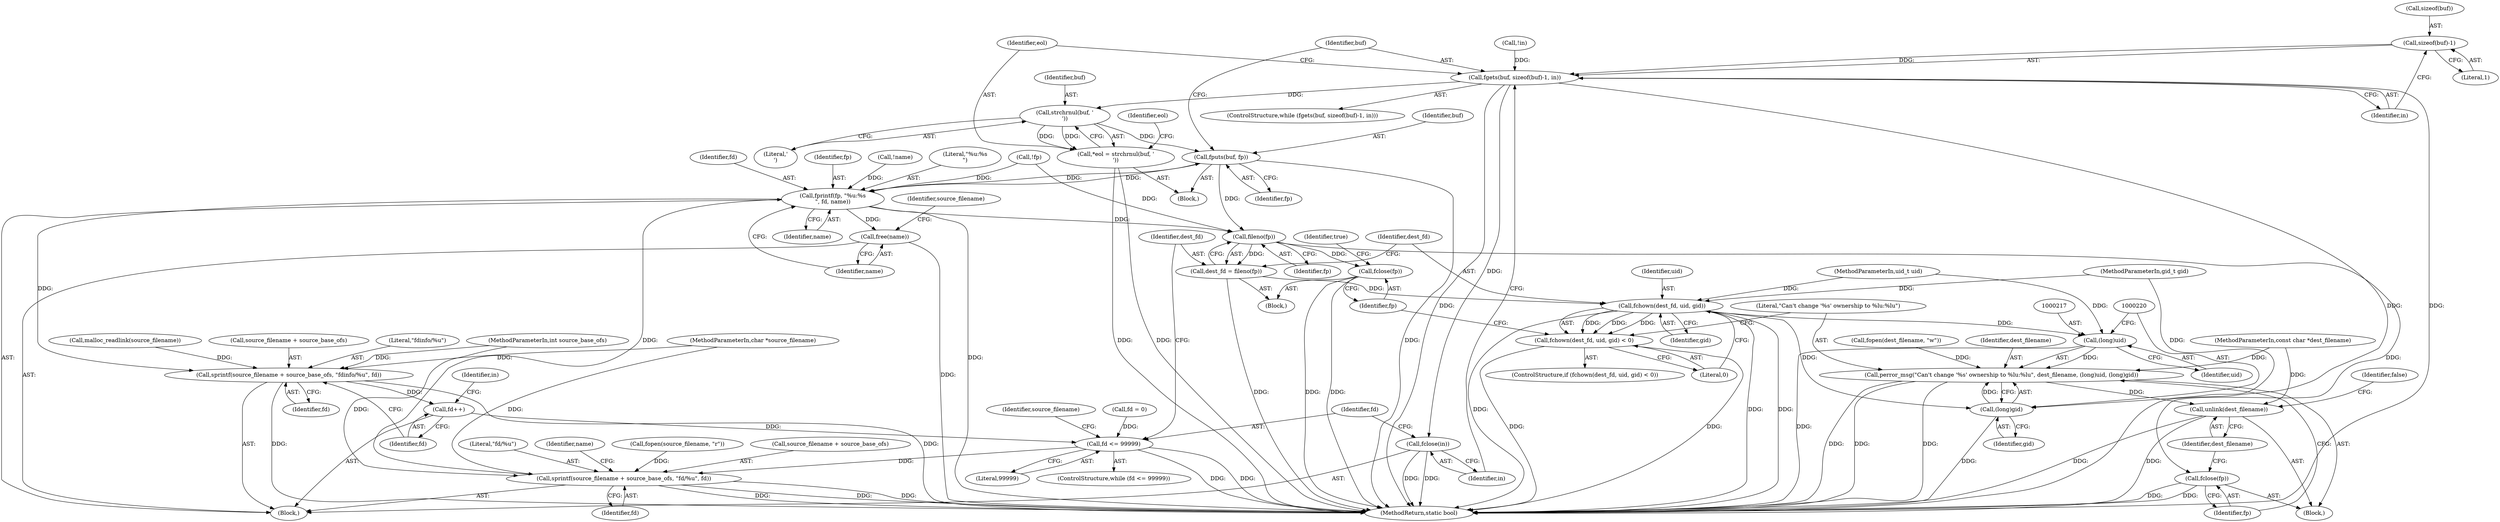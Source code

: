 digraph "0_abrt_80408e9e24a1c10f85fd969e1853e0f192157f92@API" {
"1000173" [label="(Call,sizeof(buf)-1)"];
"1000171" [label="(Call,fgets(buf, sizeof(buf)-1, in))"];
"1000182" [label="(Call,strchrnul(buf, '\n'))"];
"1000180" [label="(Call,*eol = strchrnul(buf, '\n'))"];
"1000195" [label="(Call,fputs(buf, fp))"];
"1000144" [label="(Call,fprintf(fp, \"%u:%s\n\", fd, name))"];
"1000149" [label="(Call,free(name))"];
"1000151" [label="(Call,sprintf(source_filename + source_base_ofs, \"fdinfo/%u\", fd))"];
"1000157" [label="(Call,fd++)"];
"1000125" [label="(Call,fd <= 99999)"];
"1000129" [label="(Call,sprintf(source_filename + source_base_ofs, \"fd/%u\", fd))"];
"1000203" [label="(Call,fileno(fp))"];
"1000201" [label="(Call,dest_fd = fileno(fp))"];
"1000207" [label="(Call,fchown(dest_fd, uid, gid))"];
"1000206" [label="(Call,fchown(dest_fd, uid, gid) < 0)"];
"1000216" [label="(Call,(long)uid)"];
"1000213" [label="(Call,perror_msg(\"Can't change '%s' ownership to %lu:%lu\", dest_filename, (long)uid, (long)gid))"];
"1000224" [label="(Call,unlink(dest_filename))"];
"1000219" [label="(Call,(long)gid)"];
"1000222" [label="(Call,fclose(fp))"];
"1000228" [label="(Call,fclose(fp))"];
"1000198" [label="(Call,fclose(in))"];
"1000224" [label="(Call,unlink(dest_filename))"];
"1000133" [label="(Literal,\"fd/%u\")"];
"1000204" [label="(Identifier,fp)"];
"1000227" [label="(Identifier,false)"];
"1000124" [label="(ControlStructure,while (fd <= 99999))"];
"1000177" [label="(Identifier,in)"];
"1000137" [label="(Identifier,name)"];
"1000134" [label="(Identifier,fd)"];
"1000203" [label="(Call,fileno(fp))"];
"1000166" [label="(Call,!in)"];
"1000187" [label="(Identifier,eol)"];
"1000129" [label="(Call,sprintf(source_filename + source_base_ofs, \"fd/%u\", fd))"];
"1000183" [label="(Identifier,buf)"];
"1000127" [label="(Literal,99999)"];
"1000201" [label="(Call,dest_fd = fileno(fp))"];
"1000213" [label="(Call,perror_msg(\"Can't change '%s' ownership to %lu:%lu\", dest_filename, (long)uid, (long)gid))"];
"1000180" [label="(Call,*eol = strchrnul(buf, '\n'))"];
"1000225" [label="(Identifier,dest_filename)"];
"1000172" [label="(Identifier,buf)"];
"1000181" [label="(Identifier,eol)"];
"1000131" [label="(Identifier,source_filename)"];
"1000222" [label="(Call,fclose(fp))"];
"1000199" [label="(Identifier,in)"];
"1000209" [label="(Identifier,uid)"];
"1000173" [label="(Call,sizeof(buf)-1)"];
"1000116" [label="(Call,!fp)"];
"1000152" [label="(Call,source_filename + source_base_ofs)"];
"1000212" [label="(Block,)"];
"1000198" [label="(Call,fclose(in))"];
"1000105" [label="(MethodParameterIn,int source_base_ofs)"];
"1000162" [label="(Call,fopen(source_filename, \"r\"))"];
"1000138" [label="(Call,malloc_readlink(source_filename))"];
"1000157" [label="(Call,fd++)"];
"1000144" [label="(Call,fprintf(fp, \"%u:%s\n\", fd, name))"];
"1000229" [label="(Identifier,fp)"];
"1000107" [label="(MethodParameterIn,gid_t gid)"];
"1000148" [label="(Identifier,name)"];
"1000228" [label="(Call,fclose(fp))"];
"1000153" [label="(Identifier,source_filename)"];
"1000232" [label="(MethodReturn,static bool)"];
"1000216" [label="(Call,(long)uid)"];
"1000104" [label="(MethodParameterIn,char *source_filename)"];
"1000151" [label="(Call,sprintf(source_filename + source_base_ofs, \"fdinfo/%u\", fd))"];
"1000161" [label="(Identifier,in)"];
"1000141" [label="(Call,!name)"];
"1000184" [label="(Literal,'\n')"];
"1000195" [label="(Call,fputs(buf, fp))"];
"1000155" [label="(Literal,\"fdinfo/%u\")"];
"1000211" [label="(Literal,0)"];
"1000108" [label="(Block,)"];
"1000197" [label="(Identifier,fp)"];
"1000126" [label="(Identifier,fd)"];
"1000176" [label="(Literal,1)"];
"1000170" [label="(ControlStructure,while (fgets(buf, sizeof(buf)-1, in)))"];
"1000146" [label="(Literal,\"%u:%s\n\")"];
"1000121" [label="(Call,fd = 0)"];
"1000112" [label="(Call,fopen(dest_filename, \"w\"))"];
"1000158" [label="(Identifier,fd)"];
"1000196" [label="(Identifier,buf)"];
"1000149" [label="(Call,free(name))"];
"1000223" [label="(Identifier,fp)"];
"1000147" [label="(Identifier,fd)"];
"1000207" [label="(Call,fchown(dest_fd, uid, gid))"];
"1000156" [label="(Identifier,fd)"];
"1000128" [label="(Block,)"];
"1000150" [label="(Identifier,name)"];
"1000218" [label="(Identifier,uid)"];
"1000210" [label="(Identifier,gid)"];
"1000125" [label="(Call,fd <= 99999)"];
"1000182" [label="(Call,strchrnul(buf, '\n'))"];
"1000174" [label="(Call,sizeof(buf))"];
"1000219" [label="(Call,(long)gid)"];
"1000145" [label="(Identifier,fp)"];
"1000171" [label="(Call,fgets(buf, sizeof(buf)-1, in))"];
"1000214" [label="(Literal,\"Can't change '%s' ownership to %lu:%lu\")"];
"1000178" [label="(Block,)"];
"1000130" [label="(Call,source_filename + source_base_ofs)"];
"1000205" [label="(ControlStructure,if (fchown(dest_fd, uid, gid) < 0))"];
"1000103" [label="(MethodParameterIn,const char *dest_filename)"];
"1000106" [label="(MethodParameterIn,uid_t uid)"];
"1000221" [label="(Identifier,gid)"];
"1000231" [label="(Identifier,true)"];
"1000215" [label="(Identifier,dest_filename)"];
"1000206" [label="(Call,fchown(dest_fd, uid, gid) < 0)"];
"1000208" [label="(Identifier,dest_fd)"];
"1000202" [label="(Identifier,dest_fd)"];
"1000173" -> "1000171"  [label="AST: "];
"1000173" -> "1000176"  [label="CFG: "];
"1000174" -> "1000173"  [label="AST: "];
"1000176" -> "1000173"  [label="AST: "];
"1000177" -> "1000173"  [label="CFG: "];
"1000173" -> "1000171"  [label="DDG: "];
"1000171" -> "1000170"  [label="AST: "];
"1000171" -> "1000177"  [label="CFG: "];
"1000172" -> "1000171"  [label="AST: "];
"1000177" -> "1000171"  [label="AST: "];
"1000181" -> "1000171"  [label="CFG: "];
"1000199" -> "1000171"  [label="CFG: "];
"1000171" -> "1000232"  [label="DDG: "];
"1000171" -> "1000232"  [label="DDG: "];
"1000171" -> "1000232"  [label="DDG: "];
"1000166" -> "1000171"  [label="DDG: "];
"1000171" -> "1000182"  [label="DDG: "];
"1000171" -> "1000198"  [label="DDG: "];
"1000182" -> "1000180"  [label="AST: "];
"1000182" -> "1000184"  [label="CFG: "];
"1000183" -> "1000182"  [label="AST: "];
"1000184" -> "1000182"  [label="AST: "];
"1000180" -> "1000182"  [label="CFG: "];
"1000182" -> "1000180"  [label="DDG: "];
"1000182" -> "1000180"  [label="DDG: "];
"1000182" -> "1000195"  [label="DDG: "];
"1000180" -> "1000178"  [label="AST: "];
"1000181" -> "1000180"  [label="AST: "];
"1000187" -> "1000180"  [label="CFG: "];
"1000180" -> "1000232"  [label="DDG: "];
"1000180" -> "1000232"  [label="DDG: "];
"1000195" -> "1000178"  [label="AST: "];
"1000195" -> "1000197"  [label="CFG: "];
"1000196" -> "1000195"  [label="AST: "];
"1000197" -> "1000195"  [label="AST: "];
"1000172" -> "1000195"  [label="CFG: "];
"1000195" -> "1000232"  [label="DDG: "];
"1000195" -> "1000144"  [label="DDG: "];
"1000144" -> "1000195"  [label="DDG: "];
"1000195" -> "1000203"  [label="DDG: "];
"1000144" -> "1000128"  [label="AST: "];
"1000144" -> "1000148"  [label="CFG: "];
"1000145" -> "1000144"  [label="AST: "];
"1000146" -> "1000144"  [label="AST: "];
"1000147" -> "1000144"  [label="AST: "];
"1000148" -> "1000144"  [label="AST: "];
"1000150" -> "1000144"  [label="CFG: "];
"1000144" -> "1000232"  [label="DDG: "];
"1000116" -> "1000144"  [label="DDG: "];
"1000129" -> "1000144"  [label="DDG: "];
"1000141" -> "1000144"  [label="DDG: "];
"1000144" -> "1000149"  [label="DDG: "];
"1000144" -> "1000151"  [label="DDG: "];
"1000144" -> "1000203"  [label="DDG: "];
"1000149" -> "1000128"  [label="AST: "];
"1000149" -> "1000150"  [label="CFG: "];
"1000150" -> "1000149"  [label="AST: "];
"1000153" -> "1000149"  [label="CFG: "];
"1000149" -> "1000232"  [label="DDG: "];
"1000151" -> "1000128"  [label="AST: "];
"1000151" -> "1000156"  [label="CFG: "];
"1000152" -> "1000151"  [label="AST: "];
"1000155" -> "1000151"  [label="AST: "];
"1000156" -> "1000151"  [label="AST: "];
"1000158" -> "1000151"  [label="CFG: "];
"1000151" -> "1000232"  [label="DDG: "];
"1000151" -> "1000232"  [label="DDG: "];
"1000138" -> "1000151"  [label="DDG: "];
"1000104" -> "1000151"  [label="DDG: "];
"1000105" -> "1000151"  [label="DDG: "];
"1000151" -> "1000157"  [label="DDG: "];
"1000157" -> "1000128"  [label="AST: "];
"1000157" -> "1000158"  [label="CFG: "];
"1000158" -> "1000157"  [label="AST: "];
"1000161" -> "1000157"  [label="CFG: "];
"1000157" -> "1000125"  [label="DDG: "];
"1000125" -> "1000124"  [label="AST: "];
"1000125" -> "1000127"  [label="CFG: "];
"1000126" -> "1000125"  [label="AST: "];
"1000127" -> "1000125"  [label="AST: "];
"1000131" -> "1000125"  [label="CFG: "];
"1000202" -> "1000125"  [label="CFG: "];
"1000125" -> "1000232"  [label="DDG: "];
"1000125" -> "1000232"  [label="DDG: "];
"1000121" -> "1000125"  [label="DDG: "];
"1000125" -> "1000129"  [label="DDG: "];
"1000129" -> "1000128"  [label="AST: "];
"1000129" -> "1000134"  [label="CFG: "];
"1000130" -> "1000129"  [label="AST: "];
"1000133" -> "1000129"  [label="AST: "];
"1000134" -> "1000129"  [label="AST: "];
"1000137" -> "1000129"  [label="CFG: "];
"1000129" -> "1000232"  [label="DDG: "];
"1000129" -> "1000232"  [label="DDG: "];
"1000129" -> "1000232"  [label="DDG: "];
"1000162" -> "1000129"  [label="DDG: "];
"1000104" -> "1000129"  [label="DDG: "];
"1000105" -> "1000129"  [label="DDG: "];
"1000203" -> "1000201"  [label="AST: "];
"1000203" -> "1000204"  [label="CFG: "];
"1000204" -> "1000203"  [label="AST: "];
"1000201" -> "1000203"  [label="CFG: "];
"1000203" -> "1000201"  [label="DDG: "];
"1000116" -> "1000203"  [label="DDG: "];
"1000203" -> "1000222"  [label="DDG: "];
"1000203" -> "1000228"  [label="DDG: "];
"1000201" -> "1000108"  [label="AST: "];
"1000202" -> "1000201"  [label="AST: "];
"1000208" -> "1000201"  [label="CFG: "];
"1000201" -> "1000232"  [label="DDG: "];
"1000201" -> "1000207"  [label="DDG: "];
"1000207" -> "1000206"  [label="AST: "];
"1000207" -> "1000210"  [label="CFG: "];
"1000208" -> "1000207"  [label="AST: "];
"1000209" -> "1000207"  [label="AST: "];
"1000210" -> "1000207"  [label="AST: "];
"1000211" -> "1000207"  [label="CFG: "];
"1000207" -> "1000232"  [label="DDG: "];
"1000207" -> "1000232"  [label="DDG: "];
"1000207" -> "1000232"  [label="DDG: "];
"1000207" -> "1000206"  [label="DDG: "];
"1000207" -> "1000206"  [label="DDG: "];
"1000207" -> "1000206"  [label="DDG: "];
"1000106" -> "1000207"  [label="DDG: "];
"1000107" -> "1000207"  [label="DDG: "];
"1000207" -> "1000216"  [label="DDG: "];
"1000207" -> "1000219"  [label="DDG: "];
"1000206" -> "1000205"  [label="AST: "];
"1000206" -> "1000211"  [label="CFG: "];
"1000211" -> "1000206"  [label="AST: "];
"1000214" -> "1000206"  [label="CFG: "];
"1000229" -> "1000206"  [label="CFG: "];
"1000206" -> "1000232"  [label="DDG: "];
"1000206" -> "1000232"  [label="DDG: "];
"1000216" -> "1000213"  [label="AST: "];
"1000216" -> "1000218"  [label="CFG: "];
"1000217" -> "1000216"  [label="AST: "];
"1000218" -> "1000216"  [label="AST: "];
"1000220" -> "1000216"  [label="CFG: "];
"1000216" -> "1000232"  [label="DDG: "];
"1000216" -> "1000213"  [label="DDG: "];
"1000106" -> "1000216"  [label="DDG: "];
"1000213" -> "1000212"  [label="AST: "];
"1000213" -> "1000219"  [label="CFG: "];
"1000214" -> "1000213"  [label="AST: "];
"1000215" -> "1000213"  [label="AST: "];
"1000219" -> "1000213"  [label="AST: "];
"1000223" -> "1000213"  [label="CFG: "];
"1000213" -> "1000232"  [label="DDG: "];
"1000213" -> "1000232"  [label="DDG: "];
"1000213" -> "1000232"  [label="DDG: "];
"1000112" -> "1000213"  [label="DDG: "];
"1000103" -> "1000213"  [label="DDG: "];
"1000219" -> "1000213"  [label="DDG: "];
"1000213" -> "1000224"  [label="DDG: "];
"1000224" -> "1000212"  [label="AST: "];
"1000224" -> "1000225"  [label="CFG: "];
"1000225" -> "1000224"  [label="AST: "];
"1000227" -> "1000224"  [label="CFG: "];
"1000224" -> "1000232"  [label="DDG: "];
"1000224" -> "1000232"  [label="DDG: "];
"1000103" -> "1000224"  [label="DDG: "];
"1000219" -> "1000221"  [label="CFG: "];
"1000220" -> "1000219"  [label="AST: "];
"1000221" -> "1000219"  [label="AST: "];
"1000219" -> "1000232"  [label="DDG: "];
"1000107" -> "1000219"  [label="DDG: "];
"1000222" -> "1000212"  [label="AST: "];
"1000222" -> "1000223"  [label="CFG: "];
"1000223" -> "1000222"  [label="AST: "];
"1000225" -> "1000222"  [label="CFG: "];
"1000222" -> "1000232"  [label="DDG: "];
"1000222" -> "1000232"  [label="DDG: "];
"1000228" -> "1000108"  [label="AST: "];
"1000228" -> "1000229"  [label="CFG: "];
"1000229" -> "1000228"  [label="AST: "];
"1000231" -> "1000228"  [label="CFG: "];
"1000228" -> "1000232"  [label="DDG: "];
"1000228" -> "1000232"  [label="DDG: "];
"1000198" -> "1000128"  [label="AST: "];
"1000198" -> "1000199"  [label="CFG: "];
"1000199" -> "1000198"  [label="AST: "];
"1000126" -> "1000198"  [label="CFG: "];
"1000198" -> "1000232"  [label="DDG: "];
"1000198" -> "1000232"  [label="DDG: "];
}

